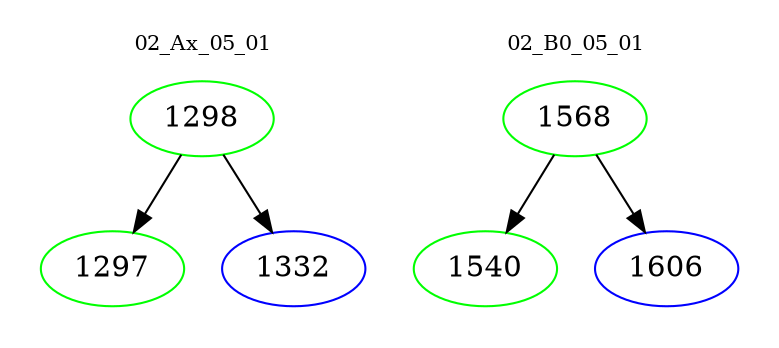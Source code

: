digraph{
subgraph cluster_0 {
color = white
label = "02_Ax_05_01";
fontsize=10;
T0_1298 [label="1298", color="green"]
T0_1298 -> T0_1297 [color="black"]
T0_1297 [label="1297", color="green"]
T0_1298 -> T0_1332 [color="black"]
T0_1332 [label="1332", color="blue"]
}
subgraph cluster_1 {
color = white
label = "02_B0_05_01";
fontsize=10;
T1_1568 [label="1568", color="green"]
T1_1568 -> T1_1540 [color="black"]
T1_1540 [label="1540", color="green"]
T1_1568 -> T1_1606 [color="black"]
T1_1606 [label="1606", color="blue"]
}
}

